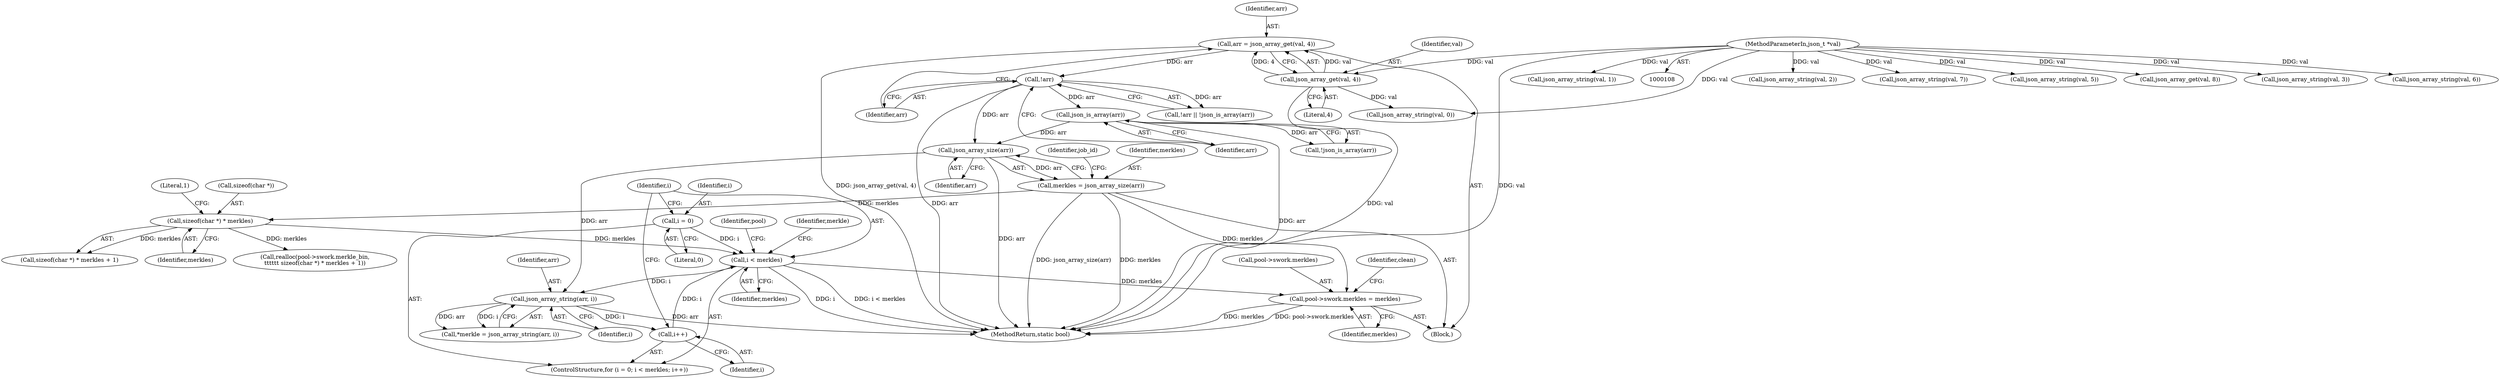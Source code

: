 digraph "0_sgminer_910c36089940e81fb85c65b8e63dcd2fac71470c@pointer" {
"1000456" [label="(Call,pool->swork.merkles = merkles)"];
"1000407" [label="(Call,i < merkles)"];
"1000404" [label="(Call,i = 0)"];
"1000410" [label="(Call,i++)"];
"1000416" [label="(Call,json_array_string(arr, i))"];
"1000148" [label="(Call,json_array_size(arr))"];
"1000140" [label="(Call,!arr)"];
"1000133" [label="(Call,arr = json_array_get(val, 4))"];
"1000135" [label="(Call,json_array_get(val, 4))"];
"1000110" [label="(MethodParameterIn,json_t *val)"];
"1000143" [label="(Call,json_is_array(arr))"];
"1000398" [label="(Call,sizeof(char *) * merkles)"];
"1000146" [label="(Call,merkles = json_array_size(arr))"];
"1000414" [label="(Call,*merkle = json_array_string(arr, i))"];
"1000418" [label="(Identifier,i)"];
"1000409" [label="(Identifier,merkles)"];
"1000140" [label="(Call,!arr)"];
"1000410" [label="(Call,i++)"];
"1000768" [label="(MethodReturn,static bool)"];
"1000162" [label="(Call,json_array_string(val, 2))"];
"1000182" [label="(Call,json_array_string(val, 7))"];
"1000172" [label="(Call,json_array_string(val, 5))"];
"1000403" [label="(ControlStructure,for (i = 0; i < merkles; i++))"];
"1000148" [label="(Call,json_array_size(arr))"];
"1000139" [label="(Call,!arr || !json_is_array(arr))"];
"1000402" [label="(Literal,1)"];
"1000464" [label="(Identifier,clean)"];
"1000407" [label="(Call,i < merkles)"];
"1000151" [label="(Identifier,job_id)"];
"1000143" [label="(Call,json_is_array(arr))"];
"1000401" [label="(Identifier,merkles)"];
"1000149" [label="(Identifier,arr)"];
"1000152" [label="(Call,json_array_string(val, 0))"];
"1000456" [label="(Call,pool->swork.merkles = merkles)"];
"1000408" [label="(Identifier,i)"];
"1000416" [label="(Call,json_array_string(arr, i))"];
"1000188" [label="(Call,json_array_get(val, 8))"];
"1000397" [label="(Call,sizeof(char *) * merkles + 1)"];
"1000134" [label="(Identifier,arr)"];
"1000135" [label="(Call,json_array_get(val, 4))"];
"1000141" [label="(Identifier,arr)"];
"1000136" [label="(Identifier,val)"];
"1000405" [label="(Identifier,i)"];
"1000147" [label="(Identifier,merkles)"];
"1000411" [label="(Identifier,i)"];
"1000137" [label="(Literal,4)"];
"1000459" [label="(Identifier,pool)"];
"1000462" [label="(Identifier,merkles)"];
"1000167" [label="(Call,json_array_string(val, 3))"];
"1000391" [label="(Call,realloc(pool->swork.merkle_bin,\n\t\t\t\t\t\t sizeof(char *) * merkles + 1))"];
"1000177" [label="(Call,json_array_string(val, 6))"];
"1000157" [label="(Call,json_array_string(val, 1))"];
"1000415" [label="(Identifier,merkle)"];
"1000142" [label="(Call,!json_is_array(arr))"];
"1000133" [label="(Call,arr = json_array_get(val, 4))"];
"1000146" [label="(Call,merkles = json_array_size(arr))"];
"1000457" [label="(Call,pool->swork.merkles)"];
"1000111" [label="(Block,)"];
"1000110" [label="(MethodParameterIn,json_t *val)"];
"1000144" [label="(Identifier,arr)"];
"1000417" [label="(Identifier,arr)"];
"1000404" [label="(Call,i = 0)"];
"1000398" [label="(Call,sizeof(char *) * merkles)"];
"1000399" [label="(Call,sizeof(char *))"];
"1000406" [label="(Literal,0)"];
"1000456" -> "1000111"  [label="AST: "];
"1000456" -> "1000462"  [label="CFG: "];
"1000457" -> "1000456"  [label="AST: "];
"1000462" -> "1000456"  [label="AST: "];
"1000464" -> "1000456"  [label="CFG: "];
"1000456" -> "1000768"  [label="DDG: pool->swork.merkles"];
"1000456" -> "1000768"  [label="DDG: merkles"];
"1000407" -> "1000456"  [label="DDG: merkles"];
"1000146" -> "1000456"  [label="DDG: merkles"];
"1000407" -> "1000403"  [label="AST: "];
"1000407" -> "1000409"  [label="CFG: "];
"1000408" -> "1000407"  [label="AST: "];
"1000409" -> "1000407"  [label="AST: "];
"1000415" -> "1000407"  [label="CFG: "];
"1000459" -> "1000407"  [label="CFG: "];
"1000407" -> "1000768"  [label="DDG: i < merkles"];
"1000407" -> "1000768"  [label="DDG: i"];
"1000404" -> "1000407"  [label="DDG: i"];
"1000410" -> "1000407"  [label="DDG: i"];
"1000398" -> "1000407"  [label="DDG: merkles"];
"1000407" -> "1000416"  [label="DDG: i"];
"1000404" -> "1000403"  [label="AST: "];
"1000404" -> "1000406"  [label="CFG: "];
"1000405" -> "1000404"  [label="AST: "];
"1000406" -> "1000404"  [label="AST: "];
"1000408" -> "1000404"  [label="CFG: "];
"1000410" -> "1000403"  [label="AST: "];
"1000410" -> "1000411"  [label="CFG: "];
"1000411" -> "1000410"  [label="AST: "];
"1000408" -> "1000410"  [label="CFG: "];
"1000416" -> "1000410"  [label="DDG: i"];
"1000416" -> "1000414"  [label="AST: "];
"1000416" -> "1000418"  [label="CFG: "];
"1000417" -> "1000416"  [label="AST: "];
"1000418" -> "1000416"  [label="AST: "];
"1000414" -> "1000416"  [label="CFG: "];
"1000416" -> "1000768"  [label="DDG: arr"];
"1000416" -> "1000414"  [label="DDG: arr"];
"1000416" -> "1000414"  [label="DDG: i"];
"1000148" -> "1000416"  [label="DDG: arr"];
"1000148" -> "1000146"  [label="AST: "];
"1000148" -> "1000149"  [label="CFG: "];
"1000149" -> "1000148"  [label="AST: "];
"1000146" -> "1000148"  [label="CFG: "];
"1000148" -> "1000768"  [label="DDG: arr"];
"1000148" -> "1000146"  [label="DDG: arr"];
"1000140" -> "1000148"  [label="DDG: arr"];
"1000143" -> "1000148"  [label="DDG: arr"];
"1000140" -> "1000139"  [label="AST: "];
"1000140" -> "1000141"  [label="CFG: "];
"1000141" -> "1000140"  [label="AST: "];
"1000144" -> "1000140"  [label="CFG: "];
"1000139" -> "1000140"  [label="CFG: "];
"1000140" -> "1000768"  [label="DDG: arr"];
"1000140" -> "1000139"  [label="DDG: arr"];
"1000133" -> "1000140"  [label="DDG: arr"];
"1000140" -> "1000143"  [label="DDG: arr"];
"1000133" -> "1000111"  [label="AST: "];
"1000133" -> "1000135"  [label="CFG: "];
"1000134" -> "1000133"  [label="AST: "];
"1000135" -> "1000133"  [label="AST: "];
"1000141" -> "1000133"  [label="CFG: "];
"1000133" -> "1000768"  [label="DDG: json_array_get(val, 4)"];
"1000135" -> "1000133"  [label="DDG: val"];
"1000135" -> "1000133"  [label="DDG: 4"];
"1000135" -> "1000137"  [label="CFG: "];
"1000136" -> "1000135"  [label="AST: "];
"1000137" -> "1000135"  [label="AST: "];
"1000135" -> "1000768"  [label="DDG: val"];
"1000110" -> "1000135"  [label="DDG: val"];
"1000135" -> "1000152"  [label="DDG: val"];
"1000110" -> "1000108"  [label="AST: "];
"1000110" -> "1000768"  [label="DDG: val"];
"1000110" -> "1000152"  [label="DDG: val"];
"1000110" -> "1000157"  [label="DDG: val"];
"1000110" -> "1000162"  [label="DDG: val"];
"1000110" -> "1000167"  [label="DDG: val"];
"1000110" -> "1000172"  [label="DDG: val"];
"1000110" -> "1000177"  [label="DDG: val"];
"1000110" -> "1000182"  [label="DDG: val"];
"1000110" -> "1000188"  [label="DDG: val"];
"1000143" -> "1000142"  [label="AST: "];
"1000143" -> "1000144"  [label="CFG: "];
"1000144" -> "1000143"  [label="AST: "];
"1000142" -> "1000143"  [label="CFG: "];
"1000143" -> "1000768"  [label="DDG: arr"];
"1000143" -> "1000142"  [label="DDG: arr"];
"1000398" -> "1000397"  [label="AST: "];
"1000398" -> "1000401"  [label="CFG: "];
"1000399" -> "1000398"  [label="AST: "];
"1000401" -> "1000398"  [label="AST: "];
"1000402" -> "1000398"  [label="CFG: "];
"1000398" -> "1000391"  [label="DDG: merkles"];
"1000398" -> "1000397"  [label="DDG: merkles"];
"1000146" -> "1000398"  [label="DDG: merkles"];
"1000146" -> "1000111"  [label="AST: "];
"1000147" -> "1000146"  [label="AST: "];
"1000151" -> "1000146"  [label="CFG: "];
"1000146" -> "1000768"  [label="DDG: json_array_size(arr)"];
"1000146" -> "1000768"  [label="DDG: merkles"];
}
